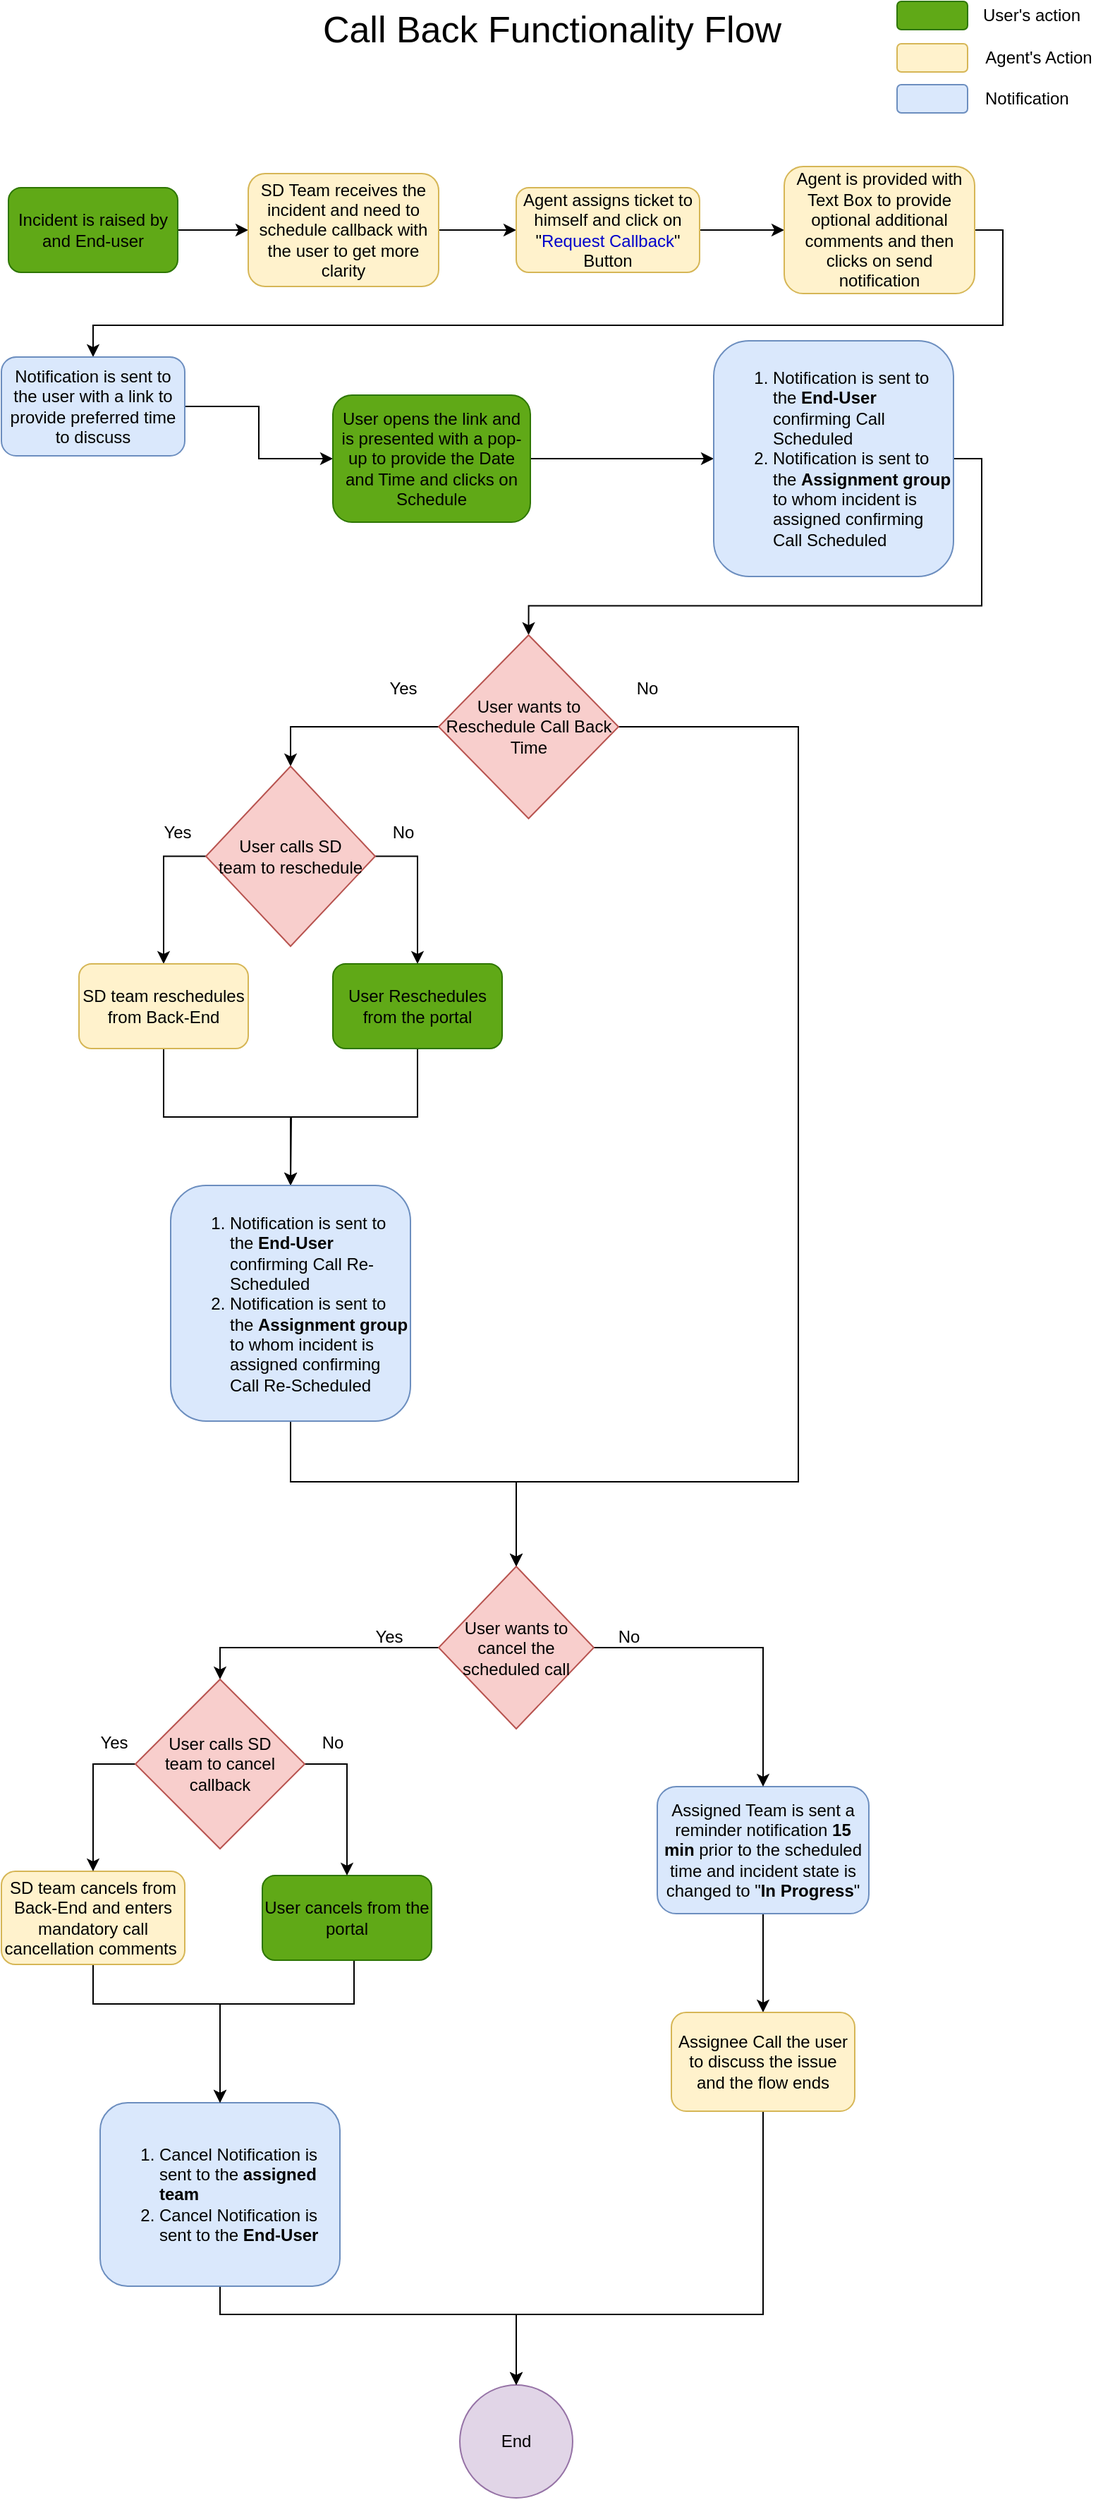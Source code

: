 <mxfile version="13.3.2" type="github">
  <diagram id="URnzF8cNQarwy3RxTo23" name="Page-1">
    <mxGraphModel dx="782" dy="420" grid="1" gridSize="10" guides="1" tooltips="1" connect="1" arrows="1" fold="1" page="1" pageScale="1" pageWidth="850" pageHeight="1100" math="0" shadow="0">
      <root>
        <mxCell id="0" />
        <mxCell id="1" parent="0" />
        <mxCell id="07Lyat34599aeESPzMI--5" value="" style="edgeStyle=orthogonalEdgeStyle;rounded=0;orthogonalLoop=1;jettySize=auto;html=1;" parent="1" source="07Lyat34599aeESPzMI--1" target="07Lyat34599aeESPzMI--2" edge="1">
          <mxGeometry relative="1" as="geometry" />
        </mxCell>
        <mxCell id="07Lyat34599aeESPzMI--1" value="Incident is raised by and End-user" style="rounded=1;whiteSpace=wrap;html=1;fillColor=#60a917;strokeColor=#2D7600;fontColor=#000000;" parent="1" vertex="1">
          <mxGeometry x="40" y="153" width="120" height="60" as="geometry" />
        </mxCell>
        <mxCell id="07Lyat34599aeESPzMI--7" value="" style="edgeStyle=orthogonalEdgeStyle;rounded=0;orthogonalLoop=1;jettySize=auto;html=1;" parent="1" source="07Lyat34599aeESPzMI--2" target="07Lyat34599aeESPzMI--6" edge="1">
          <mxGeometry relative="1" as="geometry" />
        </mxCell>
        <mxCell id="07Lyat34599aeESPzMI--2" value="SD Team receives the incident and need to schedule callback with the user to get more clarity" style="rounded=1;whiteSpace=wrap;html=1;fillColor=#fff2cc;strokeColor=#d6b656;" parent="1" vertex="1">
          <mxGeometry x="210" y="143" width="135" height="80" as="geometry" />
        </mxCell>
        <mxCell id="07Lyat34599aeESPzMI--10" value="" style="edgeStyle=orthogonalEdgeStyle;rounded=0;orthogonalLoop=1;jettySize=auto;html=1;" parent="1" source="07Lyat34599aeESPzMI--6" target="07Lyat34599aeESPzMI--8" edge="1">
          <mxGeometry relative="1" as="geometry" />
        </mxCell>
        <mxCell id="07Lyat34599aeESPzMI--6" value="Agent assigns ticket to himself and click on &quot;&lt;font color=&quot;#0000cc&quot;&gt;Request Callback&lt;/font&gt;&quot; Button" style="rounded=1;whiteSpace=wrap;html=1;fillColor=#fff2cc;strokeColor=#d6b656;" parent="1" vertex="1">
          <mxGeometry x="400" y="153" width="130" height="60" as="geometry" />
        </mxCell>
        <mxCell id="07Lyat34599aeESPzMI--18" style="edgeStyle=orthogonalEdgeStyle;rounded=0;orthogonalLoop=1;jettySize=auto;html=1;exitX=1;exitY=0.5;exitDx=0;exitDy=0;" parent="1" source="07Lyat34599aeESPzMI--8" target="07Lyat34599aeESPzMI--14" edge="1">
          <mxGeometry relative="1" as="geometry" />
        </mxCell>
        <mxCell id="07Lyat34599aeESPzMI--8" value="Agent is provided with Text Box to provide optional additional comments and then clicks on send notification" style="rounded=1;whiteSpace=wrap;html=1;fillColor=#fff2cc;strokeColor=#d6b656;" parent="1" vertex="1">
          <mxGeometry x="590" y="138" width="135" height="90" as="geometry" />
        </mxCell>
        <mxCell id="07Lyat34599aeESPzMI--22" value="" style="edgeStyle=orthogonalEdgeStyle;rounded=0;orthogonalLoop=1;jettySize=auto;html=1;" parent="1" source="07Lyat34599aeESPzMI--14" target="07Lyat34599aeESPzMI--19" edge="1">
          <mxGeometry relative="1" as="geometry" />
        </mxCell>
        <mxCell id="07Lyat34599aeESPzMI--14" value="Notification is sent to the user with a link to provide preferred time to discuss" style="rounded=1;whiteSpace=wrap;html=1;fillColor=#dae8fc;strokeColor=#6c8ebf;" parent="1" vertex="1">
          <mxGeometry x="35" y="273" width="130" height="70" as="geometry" />
        </mxCell>
        <mxCell id="07Lyat34599aeESPzMI--30" style="edgeStyle=orthogonalEdgeStyle;rounded=0;orthogonalLoop=1;jettySize=auto;html=1;exitX=1;exitY=0.5;exitDx=0;exitDy=0;entryX=0;entryY=0.5;entryDx=0;entryDy=0;" parent="1" source="07Lyat34599aeESPzMI--19" target="07Lyat34599aeESPzMI--25" edge="1">
          <mxGeometry relative="1" as="geometry" />
        </mxCell>
        <mxCell id="07Lyat34599aeESPzMI--19" value="User opens the link and is presented with a pop-up to provide the Date and Time and clicks on Schedule" style="rounded=1;whiteSpace=wrap;html=1;fillColor=#60a917;strokeColor=#2D7600;fontColor=#000000;" parent="1" vertex="1">
          <mxGeometry x="270" y="300" width="140" height="90" as="geometry" />
        </mxCell>
        <mxCell id="GzO5yyBctKknzHyNoWKh-2" style="edgeStyle=orthogonalEdgeStyle;rounded=0;orthogonalLoop=1;jettySize=auto;html=1;exitX=1;exitY=0.5;exitDx=0;exitDy=0;entryX=0.5;entryY=0;entryDx=0;entryDy=0;fontColor=#000000;" parent="1" source="07Lyat34599aeESPzMI--25" target="07Lyat34599aeESPzMI--33" edge="1">
          <mxGeometry relative="1" as="geometry" />
        </mxCell>
        <mxCell id="07Lyat34599aeESPzMI--25" value="&lt;ol&gt;&lt;li&gt;Notification is sent to the &lt;b&gt;End-User&lt;/b&gt; confirming Call Scheduled&lt;/li&gt;&lt;li&gt;Notification is sent to the &lt;b&gt;Assignment group&lt;/b&gt; to whom incident is assigned confirming Call Scheduled&lt;br&gt;&lt;/li&gt;&lt;/ol&gt;" style="rounded=1;whiteSpace=wrap;html=1;fillColor=#dae8fc;strokeColor=#6c8ebf;align=left;" parent="1" vertex="1">
          <mxGeometry x="540" y="261.5" width="170" height="167" as="geometry" />
        </mxCell>
        <mxCell id="07Lyat34599aeESPzMI--60" style="edgeStyle=orthogonalEdgeStyle;rounded=0;orthogonalLoop=1;jettySize=auto;html=1;exitX=0;exitY=0.5;exitDx=0;exitDy=0;entryX=0.5;entryY=0;entryDx=0;entryDy=0;" parent="1" source="07Lyat34599aeESPzMI--33" target="07Lyat34599aeESPzMI--59" edge="1">
          <mxGeometry relative="1" as="geometry" />
        </mxCell>
        <mxCell id="GzO5yyBctKknzHyNoWKh-3" style="edgeStyle=orthogonalEdgeStyle;rounded=0;orthogonalLoop=1;jettySize=auto;html=1;exitX=1;exitY=0.5;exitDx=0;exitDy=0;entryX=0.5;entryY=0;entryDx=0;entryDy=0;fontColor=#000000;" parent="1" source="07Lyat34599aeESPzMI--33" target="07Lyat34599aeESPzMI--87" edge="1">
          <mxGeometry relative="1" as="geometry">
            <Array as="points">
              <mxPoint x="600" y="535" />
              <mxPoint x="600" y="1070" />
              <mxPoint x="400" y="1070" />
            </Array>
          </mxGeometry>
        </mxCell>
        <mxCell id="07Lyat34599aeESPzMI--33" value="User wants to Reschedule Call Back Time" style="rhombus;whiteSpace=wrap;html=1;fillColor=#f8cecc;strokeColor=#b85450;" parent="1" vertex="1">
          <mxGeometry x="345" y="470" width="127.5" height="130" as="geometry" />
        </mxCell>
        <mxCell id="07Lyat34599aeESPzMI--46" value="" style="edgeStyle=orthogonalEdgeStyle;rounded=0;orthogonalLoop=1;jettySize=auto;html=1;" parent="1" source="07Lyat34599aeESPzMI--37" target="07Lyat34599aeESPzMI--45" edge="1">
          <mxGeometry relative="1" as="geometry" />
        </mxCell>
        <mxCell id="07Lyat34599aeESPzMI--37" value="Assigned Team is sent a reminder notification &lt;b&gt;15 min &lt;/b&gt;prior to the scheduled time and incident state is changed to &quot;&lt;b&gt;In Progress&lt;/b&gt;&quot;" style="rounded=1;whiteSpace=wrap;html=1;fillColor=#dae8fc;strokeColor=#6c8ebf;" parent="1" vertex="1">
          <mxGeometry x="500" y="1286" width="150" height="90" as="geometry" />
        </mxCell>
        <mxCell id="07Lyat34599aeESPzMI--44" value="End" style="ellipse;whiteSpace=wrap;html=1;aspect=fixed;fillColor=#e1d5e7;strokeColor=#9673a6;" parent="1" vertex="1">
          <mxGeometry x="360" y="1710" width="80" height="80" as="geometry" />
        </mxCell>
        <mxCell id="07Lyat34599aeESPzMI--131" style="edgeStyle=orthogonalEdgeStyle;rounded=0;orthogonalLoop=1;jettySize=auto;html=1;exitX=0.5;exitY=1;exitDx=0;exitDy=0;entryX=0.5;entryY=0;entryDx=0;entryDy=0;" parent="1" source="07Lyat34599aeESPzMI--45" target="07Lyat34599aeESPzMI--44" edge="1">
          <mxGeometry relative="1" as="geometry">
            <Array as="points">
              <mxPoint x="575" y="1660" />
              <mxPoint x="400" y="1660" />
            </Array>
          </mxGeometry>
        </mxCell>
        <mxCell id="07Lyat34599aeESPzMI--45" value="Assignee Call the user to discuss the issue and the flow ends" style="rounded=1;whiteSpace=wrap;html=1;fillColor=#fff2cc;strokeColor=#d6b656;" parent="1" vertex="1">
          <mxGeometry x="510" y="1446" width="130" height="70" as="geometry" />
        </mxCell>
        <mxCell id="07Lyat34599aeESPzMI--56" value="No" style="text;html=1;strokeColor=none;fillColor=none;align=center;verticalAlign=middle;whiteSpace=wrap;rounded=0;" parent="1" vertex="1">
          <mxGeometry x="300" y="595" width="40" height="30" as="geometry" />
        </mxCell>
        <mxCell id="07Lyat34599aeESPzMI--62" style="edgeStyle=orthogonalEdgeStyle;rounded=0;orthogonalLoop=1;jettySize=auto;html=1;exitX=0;exitY=0.5;exitDx=0;exitDy=0;entryX=0.5;entryY=0;entryDx=0;entryDy=0;" parent="1" source="07Lyat34599aeESPzMI--59" target="07Lyat34599aeESPzMI--61" edge="1">
          <mxGeometry relative="1" as="geometry" />
        </mxCell>
        <mxCell id="07Lyat34599aeESPzMI--77" style="edgeStyle=orthogonalEdgeStyle;rounded=0;orthogonalLoop=1;jettySize=auto;html=1;exitX=1;exitY=0.5;exitDx=0;exitDy=0;entryX=0.5;entryY=0;entryDx=0;entryDy=0;" parent="1" source="07Lyat34599aeESPzMI--59" target="07Lyat34599aeESPzMI--76" edge="1">
          <mxGeometry relative="1" as="geometry" />
        </mxCell>
        <mxCell id="07Lyat34599aeESPzMI--59" value="User calls SD &lt;br&gt;team to reschedule" style="rhombus;whiteSpace=wrap;html=1;fillColor=#f8cecc;strokeColor=#b85450;" parent="1" vertex="1">
          <mxGeometry x="180" y="563" width="120" height="127.5" as="geometry" />
        </mxCell>
        <mxCell id="GzO5yyBctKknzHyNoWKh-5" style="edgeStyle=orthogonalEdgeStyle;rounded=0;orthogonalLoop=1;jettySize=auto;html=1;exitX=0.5;exitY=1;exitDx=0;exitDy=0;entryX=0.5;entryY=0;entryDx=0;entryDy=0;fontColor=#000000;" parent="1" source="07Lyat34599aeESPzMI--61" target="GzO5yyBctKknzHyNoWKh-4" edge="1">
          <mxGeometry relative="1" as="geometry" />
        </mxCell>
        <mxCell id="07Lyat34599aeESPzMI--61" value="SD team reschedules from Back-End" style="rounded=1;whiteSpace=wrap;html=1;fillColor=#fff2cc;strokeColor=#d6b656;" parent="1" vertex="1">
          <mxGeometry x="90" y="703" width="120" height="60" as="geometry" />
        </mxCell>
        <mxCell id="07Lyat34599aeESPzMI--74" value="Yes" style="text;html=1;strokeColor=none;fillColor=none;align=center;verticalAlign=middle;whiteSpace=wrap;rounded=0;" parent="1" vertex="1">
          <mxGeometry x="300" y="498" width="40" height="20" as="geometry" />
        </mxCell>
        <mxCell id="GzO5yyBctKknzHyNoWKh-6" style="edgeStyle=orthogonalEdgeStyle;rounded=0;orthogonalLoop=1;jettySize=auto;html=1;exitX=0.5;exitY=1;exitDx=0;exitDy=0;fontColor=#000000;" parent="1" source="07Lyat34599aeESPzMI--76" edge="1">
          <mxGeometry relative="1" as="geometry">
            <mxPoint x="240" y="860" as="targetPoint" />
          </mxGeometry>
        </mxCell>
        <mxCell id="07Lyat34599aeESPzMI--76" value="User Reschedules from the portal" style="rounded=1;whiteSpace=wrap;html=1;fillColor=#60a917;strokeColor=#2D7600;fontColor=#000000;" parent="1" vertex="1">
          <mxGeometry x="270" y="703" width="120" height="60" as="geometry" />
        </mxCell>
        <mxCell id="07Lyat34599aeESPzMI--97" style="edgeStyle=orthogonalEdgeStyle;rounded=0;orthogonalLoop=1;jettySize=auto;html=1;exitX=1;exitY=0.5;exitDx=0;exitDy=0;entryX=0.5;entryY=0;entryDx=0;entryDy=0;" parent="1" source="07Lyat34599aeESPzMI--87" target="07Lyat34599aeESPzMI--37" edge="1">
          <mxGeometry relative="1" as="geometry" />
        </mxCell>
        <mxCell id="_J1ncIvcLZebt0P0jj1e-6" style="edgeStyle=orthogonalEdgeStyle;rounded=0;orthogonalLoop=1;jettySize=auto;html=1;exitX=0;exitY=0.5;exitDx=0;exitDy=0;entryX=0.5;entryY=0;entryDx=0;entryDy=0;" edge="1" parent="1" source="07Lyat34599aeESPzMI--87" target="_J1ncIvcLZebt0P0jj1e-1">
          <mxGeometry relative="1" as="geometry" />
        </mxCell>
        <mxCell id="07Lyat34599aeESPzMI--87" value="User wants to cancel the scheduled call" style="rhombus;whiteSpace=wrap;html=1;fillColor=#f8cecc;strokeColor=#b85450;" parent="1" vertex="1">
          <mxGeometry x="345" y="1130" width="110" height="115" as="geometry" />
        </mxCell>
        <mxCell id="_J1ncIvcLZebt0P0jj1e-3" style="edgeStyle=orthogonalEdgeStyle;rounded=0;orthogonalLoop=1;jettySize=auto;html=1;exitX=0.5;exitY=1;exitDx=0;exitDy=0;entryX=0.5;entryY=0;entryDx=0;entryDy=0;" edge="1" parent="1" source="07Lyat34599aeESPzMI--98" target="07Lyat34599aeESPzMI--44">
          <mxGeometry relative="1" as="geometry">
            <Array as="points">
              <mxPoint x="190" y="1660" />
              <mxPoint x="400" y="1660" />
            </Array>
          </mxGeometry>
        </mxCell>
        <mxCell id="07Lyat34599aeESPzMI--98" value="&lt;ol&gt;&lt;li&gt;Cancel Notification is sent to the &lt;b&gt;assigned team&lt;/b&gt;&lt;/li&gt;&lt;li&gt;Cancel Notification is sent to the &lt;b&gt;End-User&lt;/b&gt;&lt;br&gt;&lt;/li&gt;&lt;/ol&gt;" style="rounded=1;whiteSpace=wrap;html=1;fillColor=#dae8fc;strokeColor=#6c8ebf;align=left;" parent="1" vertex="1">
          <mxGeometry x="105" y="1510" width="170" height="130" as="geometry" />
        </mxCell>
        <mxCell id="07Lyat34599aeESPzMI--105" value="" style="rounded=1;whiteSpace=wrap;html=1;fillColor=#60a917;strokeColor=#2D7600;fontColor=#ffffff;" parent="1" vertex="1">
          <mxGeometry x="670" y="21" width="50" height="20" as="geometry" />
        </mxCell>
        <mxCell id="07Lyat34599aeESPzMI--107" value="User&#39;s action" style="text;html=1;align=center;verticalAlign=middle;resizable=0;points=[];autosize=1;" parent="1" vertex="1">
          <mxGeometry x="725" y="21" width="80" height="20" as="geometry" />
        </mxCell>
        <mxCell id="07Lyat34599aeESPzMI--110" value="" style="rounded=1;whiteSpace=wrap;html=1;fillColor=#fff2cc;strokeColor=#d6b656;" parent="1" vertex="1">
          <mxGeometry x="670" y="51" width="50" height="20" as="geometry" />
        </mxCell>
        <mxCell id="07Lyat34599aeESPzMI--113" value="Agent&#39;s Action" style="text;html=1;align=center;verticalAlign=middle;resizable=0;points=[];autosize=1;" parent="1" vertex="1">
          <mxGeometry x="725" y="51" width="90" height="20" as="geometry" />
        </mxCell>
        <mxCell id="07Lyat34599aeESPzMI--114" value="" style="rounded=1;whiteSpace=wrap;html=1;fillColor=#dae8fc;strokeColor=#6c8ebf;" parent="1" vertex="1">
          <mxGeometry x="670" y="80" width="50" height="20" as="geometry" />
        </mxCell>
        <mxCell id="07Lyat34599aeESPzMI--115" value="&amp;nbsp;Notification" style="text;html=1;align=center;verticalAlign=middle;resizable=0;points=[];autosize=1;" parent="1" vertex="1">
          <mxGeometry x="720" y="80" width="80" height="20" as="geometry" />
        </mxCell>
        <mxCell id="07Lyat34599aeESPzMI--116" value="&lt;font style=&quot;font-size: 26px&quot;&gt;Call Back Functionality Flow&lt;/font&gt;" style="text;html=1;strokeColor=none;fillColor=none;align=center;verticalAlign=middle;whiteSpace=wrap;rounded=0;" parent="1" vertex="1">
          <mxGeometry x="253" y="31" width="345" height="20" as="geometry" />
        </mxCell>
        <mxCell id="07Lyat34599aeESPzMI--119" value="No" style="text;html=1;strokeColor=none;fillColor=none;align=center;verticalAlign=middle;whiteSpace=wrap;rounded=0;" parent="1" vertex="1">
          <mxGeometry x="460" y="1170" width="40" height="20" as="geometry" />
        </mxCell>
        <mxCell id="07Lyat34599aeESPzMI--121" value="Yes" style="text;html=1;strokeColor=none;fillColor=none;align=center;verticalAlign=middle;whiteSpace=wrap;rounded=0;" parent="1" vertex="1">
          <mxGeometry x="290" y="1170" width="40" height="20" as="geometry" />
        </mxCell>
        <mxCell id="07Lyat34599aeESPzMI--132" style="edgeStyle=orthogonalEdgeStyle;rounded=0;orthogonalLoop=1;jettySize=auto;html=1;exitX=0.5;exitY=1;exitDx=0;exitDy=0;entryX=0.5;entryY=0;entryDx=0;entryDy=0;" parent="1" source="07Lyat34599aeESPzMI--122" target="07Lyat34599aeESPzMI--98" edge="1">
          <mxGeometry relative="1" as="geometry">
            <Array as="points">
              <mxPoint x="100" y="1440" />
              <mxPoint x="190" y="1440" />
              <mxPoint x="190" y="1510" />
            </Array>
          </mxGeometry>
        </mxCell>
        <mxCell id="07Lyat34599aeESPzMI--122" value="SD team cancels from Back-End and enters mandatory call cancellation comments&amp;nbsp;" style="rounded=1;whiteSpace=wrap;html=1;fillColor=#fff2cc;strokeColor=#d6b656;" parent="1" vertex="1">
          <mxGeometry x="35" y="1346" width="130" height="66" as="geometry" />
        </mxCell>
        <mxCell id="07Lyat34599aeESPzMI--134" style="edgeStyle=orthogonalEdgeStyle;rounded=0;orthogonalLoop=1;jettySize=auto;html=1;exitX=0.5;exitY=1;exitDx=0;exitDy=0;entryX=0.5;entryY=0;entryDx=0;entryDy=0;" parent="1" source="07Lyat34599aeESPzMI--123" target="07Lyat34599aeESPzMI--98" edge="1">
          <mxGeometry relative="1" as="geometry">
            <Array as="points">
              <mxPoint x="285" y="1409" />
              <mxPoint x="285" y="1440" />
              <mxPoint x="190" y="1440" />
              <mxPoint x="190" y="1510" />
            </Array>
          </mxGeometry>
        </mxCell>
        <mxCell id="07Lyat34599aeESPzMI--123" value="User cancels from the portal" style="rounded=1;whiteSpace=wrap;html=1;fillColor=#60a917;strokeColor=#2D7600;fontColor=#000000;" parent="1" vertex="1">
          <mxGeometry x="220" y="1349" width="120" height="60" as="geometry" />
        </mxCell>
        <mxCell id="GzO5yyBctKknzHyNoWKh-7" style="edgeStyle=orthogonalEdgeStyle;rounded=0;orthogonalLoop=1;jettySize=auto;html=1;exitX=0.5;exitY=1;exitDx=0;exitDy=0;entryX=0.5;entryY=0;entryDx=0;entryDy=0;fontColor=#000000;" parent="1" source="GzO5yyBctKknzHyNoWKh-4" target="07Lyat34599aeESPzMI--87" edge="1">
          <mxGeometry relative="1" as="geometry">
            <Array as="points">
              <mxPoint x="240" y="1070" />
              <mxPoint x="400" y="1070" />
            </Array>
          </mxGeometry>
        </mxCell>
        <mxCell id="GzO5yyBctKknzHyNoWKh-4" value="&lt;ol&gt;&lt;li&gt;Notification is sent to the &lt;b&gt;End-User&lt;/b&gt; confirming Call Re-Scheduled&lt;/li&gt;&lt;li&gt;Notification is sent to the &lt;b&gt;Assignment group&lt;/b&gt; to whom incident is assigned confirming Call Re-Scheduled&lt;br&gt;&lt;/li&gt;&lt;/ol&gt;" style="rounded=1;whiteSpace=wrap;html=1;fillColor=#dae8fc;strokeColor=#6c8ebf;align=left;" parent="1" vertex="1">
          <mxGeometry x="155" y="860" width="170" height="167" as="geometry" />
        </mxCell>
        <mxCell id="-sk5pCfOeck6p0krI0Lk-1" value="Yes" style="text;html=1;strokeColor=none;fillColor=none;align=center;verticalAlign=middle;whiteSpace=wrap;rounded=0;" parent="1" vertex="1">
          <mxGeometry x="140" y="600" width="40" height="20" as="geometry" />
        </mxCell>
        <mxCell id="xVFqDieORm4lEHg3_NpE-1" value="No" style="text;html=1;strokeColor=none;fillColor=none;align=center;verticalAlign=middle;whiteSpace=wrap;rounded=0;" parent="1" vertex="1">
          <mxGeometry x="472.5" y="493" width="40" height="30" as="geometry" />
        </mxCell>
        <mxCell id="_J1ncIvcLZebt0P0jj1e-4" style="edgeStyle=orthogonalEdgeStyle;rounded=0;orthogonalLoop=1;jettySize=auto;html=1;exitX=1;exitY=0.5;exitDx=0;exitDy=0;entryX=0.5;entryY=0;entryDx=0;entryDy=0;" edge="1" parent="1" source="_J1ncIvcLZebt0P0jj1e-1" target="07Lyat34599aeESPzMI--123">
          <mxGeometry relative="1" as="geometry" />
        </mxCell>
        <mxCell id="_J1ncIvcLZebt0P0jj1e-10" style="edgeStyle=orthogonalEdgeStyle;rounded=0;orthogonalLoop=1;jettySize=auto;html=1;exitX=0;exitY=0.5;exitDx=0;exitDy=0;entryX=0.5;entryY=0;entryDx=0;entryDy=0;" edge="1" parent="1" source="_J1ncIvcLZebt0P0jj1e-1" target="07Lyat34599aeESPzMI--122">
          <mxGeometry relative="1" as="geometry" />
        </mxCell>
        <mxCell id="_J1ncIvcLZebt0P0jj1e-1" value="User calls SD &lt;br&gt;team to cancel&lt;br&gt;callback" style="rhombus;whiteSpace=wrap;html=1;fillColor=#f8cecc;strokeColor=#b85450;" vertex="1" parent="1">
          <mxGeometry x="130" y="1210" width="120" height="120" as="geometry" />
        </mxCell>
        <mxCell id="_J1ncIvcLZebt0P0jj1e-7" value="Yes" style="text;html=1;strokeColor=none;fillColor=none;align=center;verticalAlign=middle;whiteSpace=wrap;rounded=0;" vertex="1" parent="1">
          <mxGeometry x="95" y="1245" width="40" height="20" as="geometry" />
        </mxCell>
        <mxCell id="_J1ncIvcLZebt0P0jj1e-8" value="No" style="text;html=1;strokeColor=none;fillColor=none;align=center;verticalAlign=middle;whiteSpace=wrap;rounded=0;" vertex="1" parent="1">
          <mxGeometry x="250" y="1245" width="40" height="20" as="geometry" />
        </mxCell>
      </root>
    </mxGraphModel>
  </diagram>
</mxfile>
